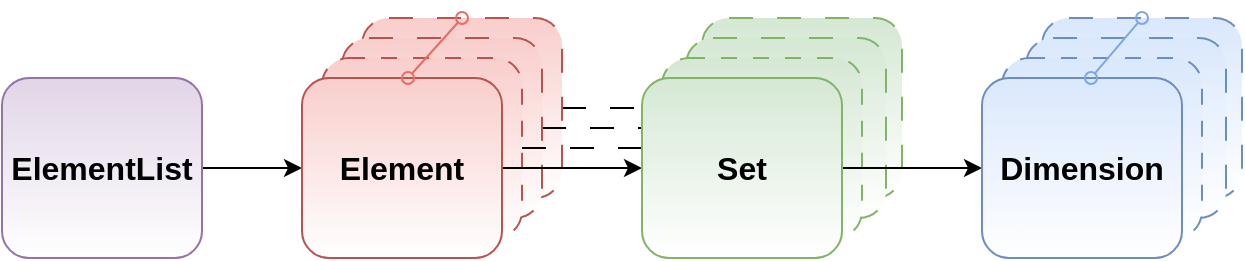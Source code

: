 <mxfile version="20.8.10" type="device"><diagram name="Page-1" id="cuW8ZJS6QqGRn7-32aU8"><mxGraphModel dx="1434" dy="956" grid="1" gridSize="10" guides="1" tooltips="1" connect="1" arrows="1" fold="1" page="1" pageScale="1" pageWidth="850" pageHeight="1100" math="0" shadow="0"><root><mxCell id="0"/><mxCell id="1" parent="0"/><mxCell id="SLu3-MLzykpQbWRdQcB4-7" style="edgeStyle=orthogonalEdgeStyle;rounded=0;orthogonalLoop=1;jettySize=auto;html=1;exitX=1;exitY=0.5;exitDx=0;exitDy=0;strokeWidth=1;" edge="1" parent="1" source="SLu3-MLzykpQbWRdQcB4-1" target="SLu3-MLzykpQbWRdQcB4-2"><mxGeometry relative="1" as="geometry"/></mxCell><mxCell id="SLu3-MLzykpQbWRdQcB4-1" value="ElementList" style="rounded=1;whiteSpace=wrap;html=1;fillColor=#e1d5e7;strokeColor=#9673a6;gradientColor=#FFFFFF;fontSize=16;fontStyle=1" vertex="1" parent="1"><mxGeometry x="90" y="260" width="100" height="90" as="geometry"/></mxCell><mxCell id="SLu3-MLzykpQbWRdQcB4-27" style="edgeStyle=orthogonalEdgeStyle;rounded=0;orthogonalLoop=1;jettySize=auto;html=1;exitX=1;exitY=0.5;exitDx=0;exitDy=0;entryX=0;entryY=0.5;entryDx=0;entryDy=0;strokeWidth=1;fontSize=16;dashed=1;dashPattern=12 12;" edge="1" parent="1" source="SLu3-MLzykpQbWRdQcB4-6" target="SLu3-MLzykpQbWRdQcB4-21"><mxGeometry relative="1" as="geometry"/></mxCell><mxCell id="SLu3-MLzykpQbWRdQcB4-6" value="" style="rounded=1;whiteSpace=wrap;html=1;fillColor=#f8cecc;strokeColor=#b85450;gradientColor=#FFFFFF;dashed=1;dashPattern=12 12;" vertex="1" parent="1"><mxGeometry x="270" y="230" width="100" height="90" as="geometry"/></mxCell><mxCell id="SLu3-MLzykpQbWRdQcB4-28" style="edgeStyle=orthogonalEdgeStyle;rounded=0;orthogonalLoop=1;jettySize=auto;html=1;exitX=1;exitY=0.5;exitDx=0;exitDy=0;entryX=0;entryY=0.5;entryDx=0;entryDy=0;strokeWidth=1;fontSize=16;dashed=1;dashPattern=12 12;" edge="1" parent="1" source="SLu3-MLzykpQbWRdQcB4-5" target="SLu3-MLzykpQbWRdQcB4-22"><mxGeometry relative="1" as="geometry"/></mxCell><mxCell id="SLu3-MLzykpQbWRdQcB4-5" value="" style="rounded=1;whiteSpace=wrap;html=1;fillColor=#f8cecc;strokeColor=#b85450;gradientColor=#FFFFFF;dashed=1;dashPattern=12 12;" vertex="1" parent="1"><mxGeometry x="260" y="240" width="100" height="90" as="geometry"/></mxCell><mxCell id="SLu3-MLzykpQbWRdQcB4-26" style="edgeStyle=orthogonalEdgeStyle;rounded=0;orthogonalLoop=1;jettySize=auto;html=1;exitX=1;exitY=0.5;exitDx=0;exitDy=0;strokeWidth=1;fontSize=16;entryX=0;entryY=0.5;entryDx=0;entryDy=0;dashed=1;dashPattern=12 12;" edge="1" parent="1" source="SLu3-MLzykpQbWRdQcB4-4" target="SLu3-MLzykpQbWRdQcB4-23"><mxGeometry relative="1" as="geometry"><mxPoint x="390" y="220" as="targetPoint"/></mxGeometry></mxCell><mxCell id="SLu3-MLzykpQbWRdQcB4-4" value="" style="rounded=1;whiteSpace=wrap;html=1;fillColor=#f8cecc;strokeColor=#b85450;gradientColor=#FFFFFF;dashed=1;dashPattern=8 8;" vertex="1" parent="1"><mxGeometry x="250" y="250" width="100" height="90" as="geometry"/></mxCell><mxCell id="SLu3-MLzykpQbWRdQcB4-25" style="edgeStyle=orthogonalEdgeStyle;rounded=0;orthogonalLoop=1;jettySize=auto;html=1;exitX=1;exitY=0.5;exitDx=0;exitDy=0;entryX=0;entryY=0.5;entryDx=0;entryDy=0;strokeWidth=1;fontSize=16;" edge="1" parent="1" source="SLu3-MLzykpQbWRdQcB4-2" target="SLu3-MLzykpQbWRdQcB4-24"><mxGeometry relative="1" as="geometry"/></mxCell><mxCell id="SLu3-MLzykpQbWRdQcB4-2" value="Element" style="rounded=1;whiteSpace=wrap;html=1;fillColor=#f8cecc;strokeColor=#b85450;gradientColor=#FFFFFF;fontSize=16;fontStyle=1" vertex="1" parent="1"><mxGeometry x="240" y="260" width="100" height="90" as="geometry"/></mxCell><mxCell id="SLu3-MLzykpQbWRdQcB4-21" value="" style="rounded=1;whiteSpace=wrap;html=1;fillColor=#d5e8d4;strokeColor=#82b366;dashed=1;dashPattern=12 12;gradientColor=#FFFFFF;" vertex="1" parent="1"><mxGeometry x="440" y="230" width="100" height="90" as="geometry"/></mxCell><mxCell id="SLu3-MLzykpQbWRdQcB4-22" value="" style="rounded=1;whiteSpace=wrap;html=1;fillColor=#d5e8d4;strokeColor=#82b366;dashed=1;dashPattern=12 12;gradientColor=#FFFFFF;" vertex="1" parent="1"><mxGeometry x="432" y="240" width="100" height="90" as="geometry"/></mxCell><mxCell id="SLu3-MLzykpQbWRdQcB4-23" value="" style="rounded=1;whiteSpace=wrap;html=1;fillColor=#d5e8d4;strokeColor=#82b366;dashed=1;dashPattern=8 8;gradientColor=#FFFFFF;" vertex="1" parent="1"><mxGeometry x="420" y="250" width="100" height="90" as="geometry"/></mxCell><mxCell id="SLu3-MLzykpQbWRdQcB4-34" style="edgeStyle=orthogonalEdgeStyle;rounded=0;orthogonalLoop=1;jettySize=auto;html=1;exitX=1;exitY=0.5;exitDx=0;exitDy=0;entryX=0;entryY=0.5;entryDx=0;entryDy=0;strokeWidth=1;fontSize=16;" edge="1" parent="1" source="SLu3-MLzykpQbWRdQcB4-24" target="SLu3-MLzykpQbWRdQcB4-33"><mxGeometry relative="1" as="geometry"/></mxCell><mxCell id="SLu3-MLzykpQbWRdQcB4-24" value="Set" style="rounded=1;whiteSpace=wrap;html=1;fillColor=#d5e8d4;strokeColor=#82b366;fontSize=16;fontStyle=1;gradientColor=#FFFFFF;" vertex="1" parent="1"><mxGeometry x="410" y="260" width="100" height="90" as="geometry"/></mxCell><mxCell id="SLu3-MLzykpQbWRdQcB4-30" value="" style="rounded=1;whiteSpace=wrap;html=1;fillColor=#dae8fc;strokeColor=#6c8ebf;dashed=1;dashPattern=12 12;gradientColor=#FFFFFF;" vertex="1" parent="1"><mxGeometry x="610" y="230" width="100" height="90" as="geometry"/></mxCell><mxCell id="SLu3-MLzykpQbWRdQcB4-31" value="" style="rounded=1;whiteSpace=wrap;html=1;fillColor=#dae8fc;strokeColor=#6c8ebf;dashed=1;dashPattern=12 12;gradientColor=#FFFFFF;" vertex="1" parent="1"><mxGeometry x="602" y="240" width="100" height="90" as="geometry"/></mxCell><mxCell id="SLu3-MLzykpQbWRdQcB4-32" value="" style="rounded=1;whiteSpace=wrap;html=1;fillColor=#dae8fc;strokeColor=#6c8ebf;dashed=1;dashPattern=8 8;gradientColor=#FFFFFF;" vertex="1" parent="1"><mxGeometry x="590" y="250" width="100" height="90" as="geometry"/></mxCell><mxCell id="SLu3-MLzykpQbWRdQcB4-33" value="Dimension" style="rounded=1;whiteSpace=wrap;html=1;fillColor=#dae8fc;strokeColor=#6c8ebf;fontSize=16;fontStyle=1;gradientColor=#FFFFFF;" vertex="1" parent="1"><mxGeometry x="580" y="260" width="100" height="90" as="geometry"/></mxCell><mxCell id="SLu3-MLzykpQbWRdQcB4-39" value="" style="endArrow=oval;startArrow=oval;html=1;rounded=0;strokeWidth=1;fontSize=16;endFill=0;startFill=0;strokeColor=#EA6B66;entryX=0.5;entryY=0;entryDx=0;entryDy=0;" edge="1" parent="1" target="SLu3-MLzykpQbWRdQcB4-6"><mxGeometry width="50" height="50" relative="1" as="geometry"><mxPoint x="293" y="260" as="sourcePoint"/><mxPoint x="328" y="230" as="targetPoint"/></mxGeometry></mxCell><mxCell id="SLu3-MLzykpQbWRdQcB4-40" value="" style="endArrow=oval;startArrow=oval;html=1;rounded=0;strokeWidth=1;fontSize=16;endFill=0;startFill=0;strokeColor=#7EA6E0;entryX=0.5;entryY=0;entryDx=0;entryDy=0;" edge="1" parent="1" target="SLu3-MLzykpQbWRdQcB4-30"><mxGeometry width="50" height="50" relative="1" as="geometry"><mxPoint x="634.5" y="260" as="sourcePoint"/><mxPoint x="669.5" y="230" as="targetPoint"/></mxGeometry></mxCell></root></mxGraphModel></diagram></mxfile>